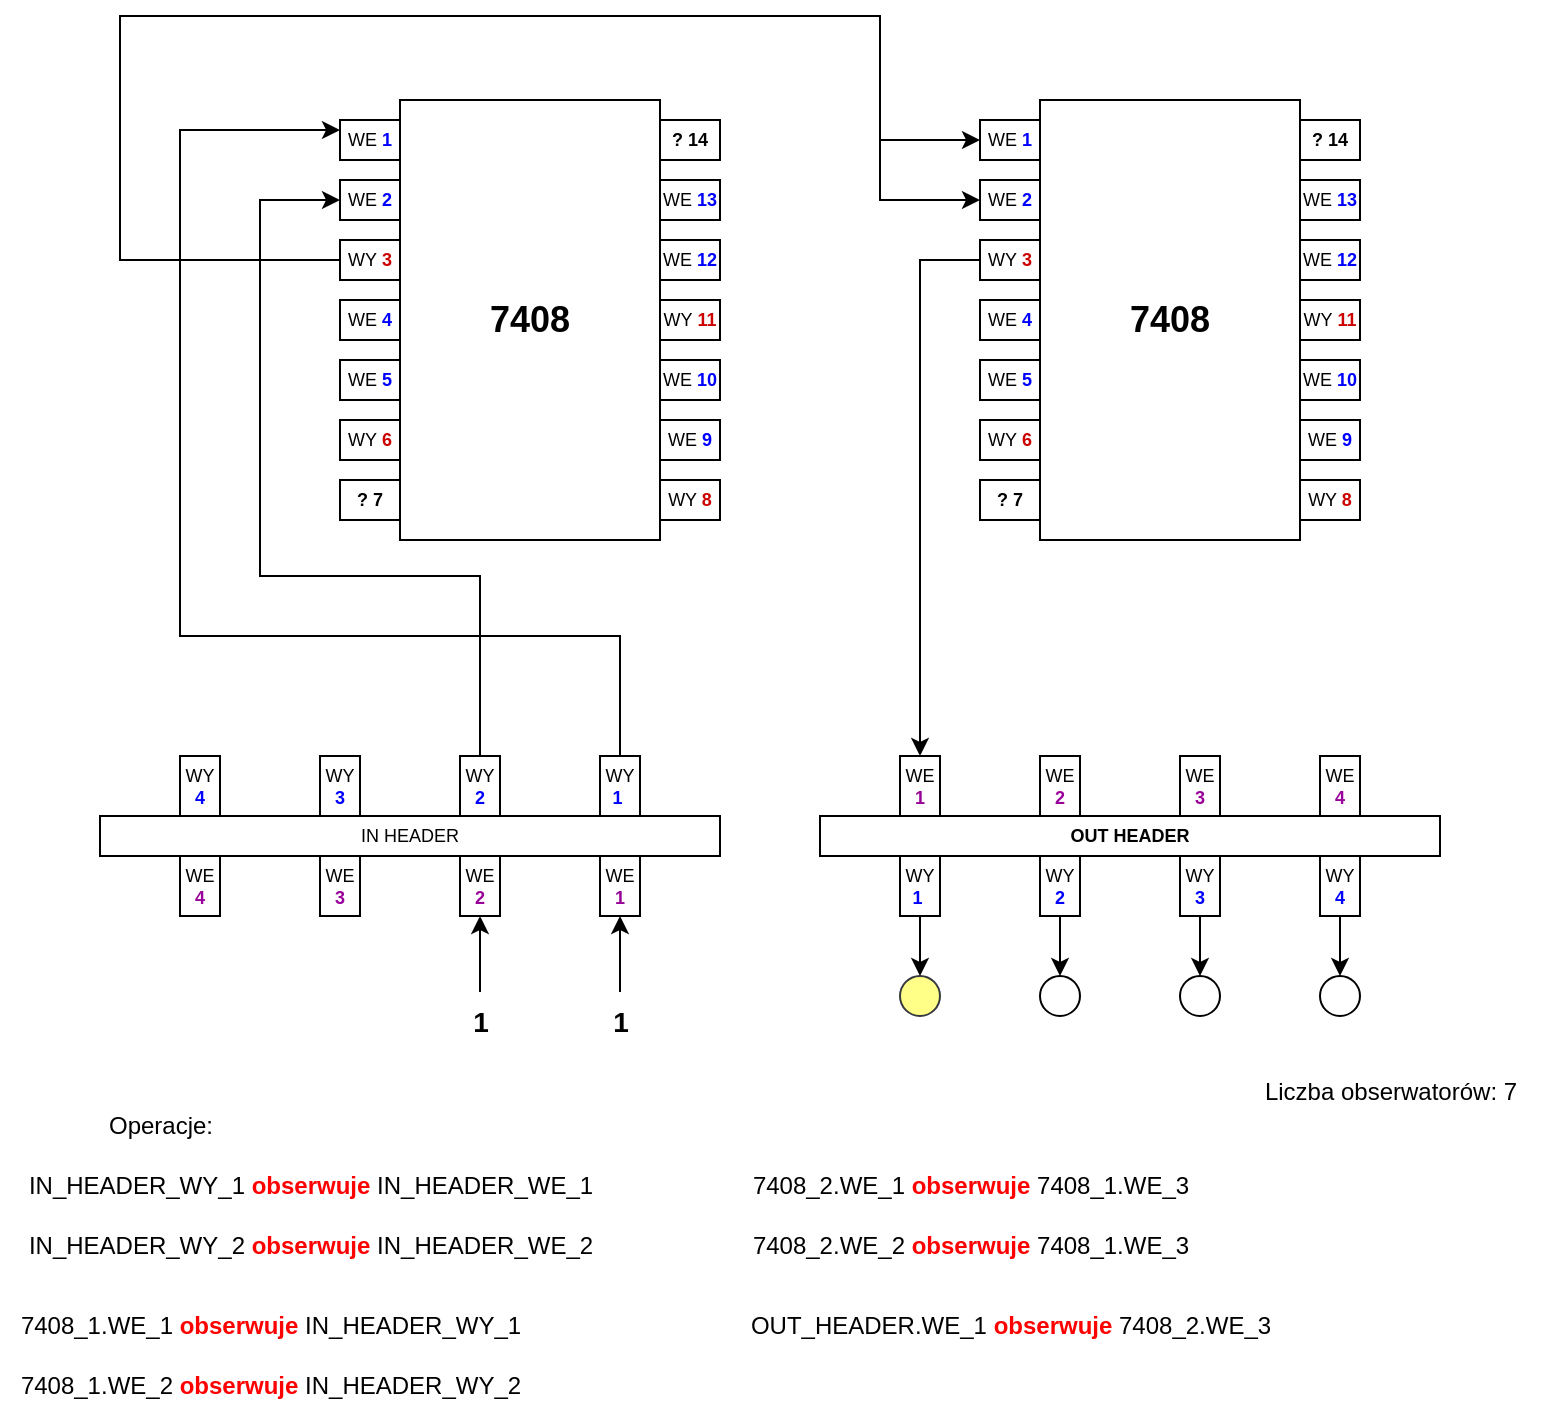 <mxfile version="22.1.21" type="device">
  <diagram name="Strona-1" id="dhNF4yKHNZhkKcDFoAvG">
    <mxGraphModel dx="1301" dy="703" grid="1" gridSize="10" guides="1" tooltips="1" connect="1" arrows="1" fold="1" page="1" pageScale="1" pageWidth="827" pageHeight="583" math="0" shadow="0">
      <root>
        <mxCell id="0" />
        <mxCell id="1" parent="0" />
        <mxCell id="YJdASqGVO-Dj_zcLvEhb-35" value="" style="group" vertex="1" connectable="0" parent="1">
          <mxGeometry x="200" y="72" width="190" height="220" as="geometry" />
        </mxCell>
        <mxCell id="YJdASqGVO-Dj_zcLvEhb-36" value="&lt;font style=&quot;font-size: 18px;&quot;&gt;&lt;b&gt;7408&lt;/b&gt;&lt;/font&gt;" style="rounded=0;whiteSpace=wrap;html=1;fontSize=9;" vertex="1" parent="YJdASqGVO-Dj_zcLvEhb-35">
          <mxGeometry x="30" width="130" height="220" as="geometry" />
        </mxCell>
        <mxCell id="YJdASqGVO-Dj_zcLvEhb-37" value="&lt;font style=&quot;font-size: 9px;&quot;&gt;WE &lt;font color=&quot;#0000ff&quot; style=&quot;font-size: 9px;&quot;&gt;&lt;b style=&quot;font-size: 9px;&quot;&gt;1&lt;/b&gt;&lt;/font&gt;&lt;/font&gt;" style="rounded=0;whiteSpace=wrap;html=1;fontSize=9;" vertex="1" parent="YJdASqGVO-Dj_zcLvEhb-35">
          <mxGeometry y="10" width="30" height="20" as="geometry" />
        </mxCell>
        <mxCell id="YJdASqGVO-Dj_zcLvEhb-38" value="WE &lt;font color=&quot;#0000ff&quot; style=&quot;font-size: 9px;&quot;&gt;&lt;b style=&quot;font-size: 9px;&quot;&gt;2&lt;/b&gt;&lt;/font&gt;" style="rounded=0;whiteSpace=wrap;html=1;fontSize=9;" vertex="1" parent="YJdASqGVO-Dj_zcLvEhb-35">
          <mxGeometry y="40" width="30" height="20" as="geometry" />
        </mxCell>
        <mxCell id="YJdASqGVO-Dj_zcLvEhb-39" value="WY&amp;nbsp;&lt;font color=&quot;#cc0000&quot; style=&quot;font-size: 9px;&quot;&gt;&lt;b style=&quot;font-size: 9px;&quot;&gt;3&lt;/b&gt;&lt;/font&gt;" style="rounded=0;whiteSpace=wrap;html=1;fontSize=9;" vertex="1" parent="YJdASqGVO-Dj_zcLvEhb-35">
          <mxGeometry y="70" width="30" height="20" as="geometry" />
        </mxCell>
        <mxCell id="YJdASqGVO-Dj_zcLvEhb-40" value="WE &lt;font color=&quot;#0000ff&quot; style=&quot;font-size: 9px;&quot;&gt;&lt;b style=&quot;font-size: 9px;&quot;&gt;4&lt;/b&gt;&lt;/font&gt;" style="rounded=0;whiteSpace=wrap;html=1;fontSize=9;" vertex="1" parent="YJdASqGVO-Dj_zcLvEhb-35">
          <mxGeometry y="100" width="30" height="20" as="geometry" />
        </mxCell>
        <mxCell id="YJdASqGVO-Dj_zcLvEhb-41" value="WE &lt;font color=&quot;#0000ff&quot; style=&quot;font-size: 9px;&quot;&gt;&lt;b style=&quot;font-size: 9px;&quot;&gt;5&lt;/b&gt;&lt;/font&gt;" style="rounded=0;whiteSpace=wrap;html=1;fontSize=9;" vertex="1" parent="YJdASqGVO-Dj_zcLvEhb-35">
          <mxGeometry y="130" width="30" height="20" as="geometry" />
        </mxCell>
        <mxCell id="YJdASqGVO-Dj_zcLvEhb-42" value="WY&amp;nbsp;&lt;font color=&quot;#cc0000&quot; style=&quot;font-size: 9px;&quot;&gt;&lt;b style=&quot;font-size: 9px;&quot;&gt;6&lt;/b&gt;&lt;/font&gt;" style="rounded=0;whiteSpace=wrap;html=1;fontSize=9;" vertex="1" parent="YJdASqGVO-Dj_zcLvEhb-35">
          <mxGeometry y="160" width="30" height="20" as="geometry" />
        </mxCell>
        <mxCell id="YJdASqGVO-Dj_zcLvEhb-43" value="&lt;b&gt;? 14&lt;/b&gt;" style="rounded=0;whiteSpace=wrap;html=1;fontSize=9;" vertex="1" parent="YJdASqGVO-Dj_zcLvEhb-35">
          <mxGeometry x="160" y="10" width="30" height="20" as="geometry" />
        </mxCell>
        <mxCell id="YJdASqGVO-Dj_zcLvEhb-44" value="&lt;b&gt;? 7&lt;/b&gt;" style="rounded=0;whiteSpace=wrap;html=1;fontSize=9;" vertex="1" parent="YJdASqGVO-Dj_zcLvEhb-35">
          <mxGeometry y="190" width="30" height="20" as="geometry" />
        </mxCell>
        <mxCell id="YJdASqGVO-Dj_zcLvEhb-45" value="WE&amp;nbsp;&lt;font color=&quot;#0000ff&quot; style=&quot;border-color: var(--border-color);&quot;&gt;&lt;b style=&quot;border-color: var(--border-color);&quot;&gt;13&lt;/b&gt;&lt;/font&gt;" style="rounded=0;whiteSpace=wrap;html=1;fontSize=9;" vertex="1" parent="YJdASqGVO-Dj_zcLvEhb-35">
          <mxGeometry x="160" y="40" width="30" height="20" as="geometry" />
        </mxCell>
        <mxCell id="YJdASqGVO-Dj_zcLvEhb-46" value="WE&amp;nbsp;&lt;font color=&quot;#0000ff&quot; style=&quot;border-color: var(--border-color);&quot;&gt;&lt;b style=&quot;border-color: var(--border-color);&quot;&gt;12&lt;/b&gt;&lt;/font&gt;" style="rounded=0;whiteSpace=wrap;html=1;fontSize=9;" vertex="1" parent="YJdASqGVO-Dj_zcLvEhb-35">
          <mxGeometry x="160" y="70" width="30" height="20" as="geometry" />
        </mxCell>
        <mxCell id="YJdASqGVO-Dj_zcLvEhb-47" value="WY&amp;nbsp;&lt;font style=&quot;border-color: var(--border-color);&quot; color=&quot;#cc0000&quot;&gt;&lt;b style=&quot;border-color: var(--border-color);&quot;&gt;11&lt;/b&gt;&lt;/font&gt;" style="rounded=0;whiteSpace=wrap;html=1;fontSize=9;" vertex="1" parent="YJdASqGVO-Dj_zcLvEhb-35">
          <mxGeometry x="160" y="100" width="30" height="20" as="geometry" />
        </mxCell>
        <mxCell id="YJdASqGVO-Dj_zcLvEhb-48" value="WE&amp;nbsp;&lt;b style=&quot;&quot;&gt;&lt;font color=&quot;#0000ff&quot;&gt;10&lt;/font&gt;&lt;/b&gt;" style="rounded=0;whiteSpace=wrap;html=1;fontSize=9;" vertex="1" parent="YJdASqGVO-Dj_zcLvEhb-35">
          <mxGeometry x="160" y="130" width="30" height="20" as="geometry" />
        </mxCell>
        <mxCell id="YJdASqGVO-Dj_zcLvEhb-49" value="WE&amp;nbsp;&lt;b style=&quot;&quot;&gt;&lt;font color=&quot;#0000ff&quot;&gt;9&lt;/font&gt;&lt;/b&gt;" style="rounded=0;whiteSpace=wrap;html=1;fontSize=9;" vertex="1" parent="YJdASqGVO-Dj_zcLvEhb-35">
          <mxGeometry x="160" y="160" width="30" height="20" as="geometry" />
        </mxCell>
        <mxCell id="YJdASqGVO-Dj_zcLvEhb-50" value="WY &lt;font color=&quot;#cc0000&quot;&gt;&lt;b&gt;8&lt;/b&gt;&lt;/font&gt;" style="rounded=0;whiteSpace=wrap;html=1;fontSize=9;" vertex="1" parent="YJdASqGVO-Dj_zcLvEhb-35">
          <mxGeometry x="160" y="190" width="30" height="20" as="geometry" />
        </mxCell>
        <mxCell id="YJdASqGVO-Dj_zcLvEhb-74" value="" style="group;direction=west;rotation=-180;" vertex="1" connectable="0" parent="1">
          <mxGeometry x="80" y="400" width="310" height="80" as="geometry" />
        </mxCell>
        <mxCell id="YJdASqGVO-Dj_zcLvEhb-34" value="" style="group;direction=west;rotation=-180;" vertex="1" connectable="0" parent="YJdASqGVO-Dj_zcLvEhb-74">
          <mxGeometry y="30" width="310" height="50" as="geometry" />
        </mxCell>
        <mxCell id="YJdASqGVO-Dj_zcLvEhb-28" value="IN HEADER" style="rounded=0;whiteSpace=wrap;html=1;fontSize=9;direction=west;rotation=0;" vertex="1" parent="YJdASqGVO-Dj_zcLvEhb-34">
          <mxGeometry width="310" height="20" as="geometry" />
        </mxCell>
        <mxCell id="YJdASqGVO-Dj_zcLvEhb-29" value="WE&lt;br&gt;&amp;nbsp;&lt;font style=&quot;&quot; color=&quot;#990099&quot;&gt;&lt;b&gt;1&lt;/b&gt;&lt;/font&gt;&amp;nbsp;" style="rounded=0;whiteSpace=wrap;html=1;fontSize=9;direction=west;rotation=0;" vertex="1" parent="YJdASqGVO-Dj_zcLvEhb-34">
          <mxGeometry x="250" y="20" width="20" height="30" as="geometry" />
        </mxCell>
        <mxCell id="YJdASqGVO-Dj_zcLvEhb-30" value="WE&lt;br&gt;&amp;nbsp;&lt;font color=&quot;#990099&quot;&gt;&lt;b&gt;3&lt;/b&gt;&lt;/font&gt;&amp;nbsp;" style="rounded=0;whiteSpace=wrap;html=1;fontSize=9;direction=west;rotation=0;" vertex="1" parent="YJdASqGVO-Dj_zcLvEhb-34">
          <mxGeometry x="110" y="20" width="20" height="30" as="geometry" />
        </mxCell>
        <mxCell id="YJdASqGVO-Dj_zcLvEhb-31" value="WE&lt;br&gt;&amp;nbsp;&lt;font style=&quot;border-color: var(--border-color);&quot; color=&quot;#990099&quot;&gt;&lt;b&gt;4&lt;/b&gt;&lt;/font&gt;&amp;nbsp;" style="rounded=0;whiteSpace=wrap;html=1;fontSize=9;direction=west;rotation=0;" vertex="1" parent="YJdASqGVO-Dj_zcLvEhb-34">
          <mxGeometry x="40" y="20" width="20" height="30" as="geometry" />
        </mxCell>
        <mxCell id="YJdASqGVO-Dj_zcLvEhb-32" value="WE&lt;br&gt;&amp;nbsp;&lt;font color=&quot;#990099&quot;&gt;&lt;b&gt;2&lt;/b&gt;&lt;/font&gt;&amp;nbsp;" style="rounded=0;whiteSpace=wrap;html=1;fontSize=9;direction=west;rotation=0;" vertex="1" parent="YJdASqGVO-Dj_zcLvEhb-34">
          <mxGeometry x="180" y="20" width="20" height="30" as="geometry" />
        </mxCell>
        <mxCell id="YJdASqGVO-Dj_zcLvEhb-63" value="WY &lt;b style=&quot;&quot;&gt;&lt;font color=&quot;#0000ff&quot;&gt;1&lt;/font&gt;&lt;/b&gt;&amp;nbsp;" style="rounded=0;whiteSpace=wrap;html=1;fontSize=9;direction=west;rotation=0;" vertex="1" parent="YJdASqGVO-Dj_zcLvEhb-74">
          <mxGeometry x="250" width="20" height="30" as="geometry" />
        </mxCell>
        <mxCell id="YJdASqGVO-Dj_zcLvEhb-64" value="WY&lt;br&gt;&amp;nbsp;&lt;font color=&quot;#0000ff&quot;&gt;&lt;b&gt;2&lt;/b&gt;&lt;/font&gt;&amp;nbsp;" style="rounded=0;whiteSpace=wrap;html=1;fontSize=9;direction=west;rotation=0;" vertex="1" parent="YJdASqGVO-Dj_zcLvEhb-74">
          <mxGeometry x="180" width="20" height="30" as="geometry" />
        </mxCell>
        <mxCell id="YJdASqGVO-Dj_zcLvEhb-65" value="WY&lt;br&gt;&amp;nbsp;&lt;font color=&quot;#0000ff&quot;&gt;&lt;b&gt;3&lt;/b&gt;&lt;/font&gt;&amp;nbsp;" style="rounded=0;whiteSpace=wrap;html=1;fontSize=9;direction=west;rotation=0;" vertex="1" parent="YJdASqGVO-Dj_zcLvEhb-74">
          <mxGeometry x="110" width="20" height="30" as="geometry" />
        </mxCell>
        <mxCell id="YJdASqGVO-Dj_zcLvEhb-66" value="WY&lt;br&gt;&amp;nbsp;&lt;font color=&quot;#0000ff&quot;&gt;&lt;b&gt;4&lt;/b&gt;&lt;/font&gt;&amp;nbsp;" style="rounded=0;whiteSpace=wrap;html=1;fontSize=9;direction=west;rotation=0;" vertex="1" parent="YJdASqGVO-Dj_zcLvEhb-74">
          <mxGeometry x="40" width="20" height="30" as="geometry" />
        </mxCell>
        <mxCell id="YJdASqGVO-Dj_zcLvEhb-75" value="" style="group" vertex="1" connectable="0" parent="1">
          <mxGeometry x="440" y="400" width="310" height="80" as="geometry" />
        </mxCell>
        <mxCell id="YJdASqGVO-Dj_zcLvEhb-76" value="" style="group" vertex="1" connectable="0" parent="YJdASqGVO-Dj_zcLvEhb-75">
          <mxGeometry width="310" height="50" as="geometry" />
        </mxCell>
        <mxCell id="YJdASqGVO-Dj_zcLvEhb-77" value="&lt;b&gt;OUT HEADER&lt;/b&gt;" style="rounded=0;whiteSpace=wrap;html=1;fontSize=9;" vertex="1" parent="YJdASqGVO-Dj_zcLvEhb-76">
          <mxGeometry y="30" width="310" height="20" as="geometry" />
        </mxCell>
        <mxCell id="YJdASqGVO-Dj_zcLvEhb-78" value="WE&lt;br&gt;&amp;nbsp;&lt;font style=&quot;&quot; color=&quot;#990099&quot;&gt;&lt;b&gt;1&lt;/b&gt;&lt;/font&gt;&amp;nbsp;" style="rounded=0;whiteSpace=wrap;html=1;fontSize=9;" vertex="1" parent="YJdASqGVO-Dj_zcLvEhb-76">
          <mxGeometry x="40" width="20" height="30" as="geometry" />
        </mxCell>
        <mxCell id="YJdASqGVO-Dj_zcLvEhb-79" value="WE&lt;br&gt;&amp;nbsp;&lt;font color=&quot;#990099&quot;&gt;&lt;b&gt;3&lt;/b&gt;&lt;/font&gt;&amp;nbsp;" style="rounded=0;whiteSpace=wrap;html=1;fontSize=9;" vertex="1" parent="YJdASqGVO-Dj_zcLvEhb-76">
          <mxGeometry x="180" width="20" height="30" as="geometry" />
        </mxCell>
        <mxCell id="YJdASqGVO-Dj_zcLvEhb-80" value="WE&lt;br&gt;&amp;nbsp;&lt;font style=&quot;border-color: var(--border-color);&quot; color=&quot;#990099&quot;&gt;&lt;b&gt;4&lt;/b&gt;&lt;/font&gt;&amp;nbsp;" style="rounded=0;whiteSpace=wrap;html=1;fontSize=9;" vertex="1" parent="YJdASqGVO-Dj_zcLvEhb-76">
          <mxGeometry x="250" width="20" height="30" as="geometry" />
        </mxCell>
        <mxCell id="YJdASqGVO-Dj_zcLvEhb-81" value="WE&lt;br&gt;&amp;nbsp;&lt;font color=&quot;#990099&quot;&gt;&lt;b&gt;2&lt;/b&gt;&lt;/font&gt;&amp;nbsp;" style="rounded=0;whiteSpace=wrap;html=1;fontSize=9;" vertex="1" parent="YJdASqGVO-Dj_zcLvEhb-76">
          <mxGeometry x="110" width="20" height="30" as="geometry" />
        </mxCell>
        <mxCell id="YJdASqGVO-Dj_zcLvEhb-82" value="WY &lt;b style=&quot;&quot;&gt;&lt;font color=&quot;#0000ff&quot;&gt;1&lt;/font&gt;&lt;/b&gt;&amp;nbsp;" style="rounded=0;whiteSpace=wrap;html=1;fontSize=9;" vertex="1" parent="YJdASqGVO-Dj_zcLvEhb-75">
          <mxGeometry x="40" y="50" width="20" height="30" as="geometry" />
        </mxCell>
        <mxCell id="YJdASqGVO-Dj_zcLvEhb-83" value="WY&lt;br&gt;&amp;nbsp;&lt;font color=&quot;#0000ff&quot;&gt;&lt;b&gt;2&lt;/b&gt;&lt;/font&gt;&amp;nbsp;" style="rounded=0;whiteSpace=wrap;html=1;fontSize=9;" vertex="1" parent="YJdASqGVO-Dj_zcLvEhb-75">
          <mxGeometry x="110" y="50" width="20" height="30" as="geometry" />
        </mxCell>
        <mxCell id="YJdASqGVO-Dj_zcLvEhb-84" value="WY&lt;br&gt;&amp;nbsp;&lt;font color=&quot;#0000ff&quot;&gt;&lt;b&gt;3&lt;/b&gt;&lt;/font&gt;&amp;nbsp;" style="rounded=0;whiteSpace=wrap;html=1;fontSize=9;" vertex="1" parent="YJdASqGVO-Dj_zcLvEhb-75">
          <mxGeometry x="180" y="50" width="20" height="30" as="geometry" />
        </mxCell>
        <mxCell id="YJdASqGVO-Dj_zcLvEhb-85" value="WY&lt;br&gt;&amp;nbsp;&lt;font color=&quot;#0000ff&quot;&gt;&lt;b&gt;4&lt;/b&gt;&lt;/font&gt;&amp;nbsp;" style="rounded=0;whiteSpace=wrap;html=1;fontSize=9;" vertex="1" parent="YJdASqGVO-Dj_zcLvEhb-75">
          <mxGeometry x="250" y="50" width="20" height="30" as="geometry" />
        </mxCell>
        <mxCell id="YJdASqGVO-Dj_zcLvEhb-86" value="" style="ellipse;whiteSpace=wrap;html=1;aspect=fixed;labelBackgroundColor=#FFFF33;labelBorderColor=#FFFF33;fillColor=#ffff88;strokeColor=#36393d;" vertex="1" parent="1">
          <mxGeometry x="480" y="510" width="20" height="20" as="geometry" />
        </mxCell>
        <mxCell id="YJdASqGVO-Dj_zcLvEhb-87" value="" style="ellipse;whiteSpace=wrap;html=1;aspect=fixed;" vertex="1" parent="1">
          <mxGeometry x="550" y="510" width="20" height="20" as="geometry" />
        </mxCell>
        <mxCell id="YJdASqGVO-Dj_zcLvEhb-88" value="" style="ellipse;whiteSpace=wrap;html=1;aspect=fixed;" vertex="1" parent="1">
          <mxGeometry x="620" y="510" width="20" height="20" as="geometry" />
        </mxCell>
        <mxCell id="YJdASqGVO-Dj_zcLvEhb-89" value="" style="ellipse;whiteSpace=wrap;html=1;aspect=fixed;" vertex="1" parent="1">
          <mxGeometry x="690" y="510" width="20" height="20" as="geometry" />
        </mxCell>
        <mxCell id="YJdASqGVO-Dj_zcLvEhb-92" style="edgeStyle=orthogonalEdgeStyle;rounded=0;orthogonalLoop=1;jettySize=auto;html=1;" edge="1" parent="1" source="YJdASqGVO-Dj_zcLvEhb-83" target="YJdASqGVO-Dj_zcLvEhb-87">
          <mxGeometry relative="1" as="geometry" />
        </mxCell>
        <mxCell id="YJdASqGVO-Dj_zcLvEhb-93" style="edgeStyle=orthogonalEdgeStyle;rounded=0;orthogonalLoop=1;jettySize=auto;html=1;entryX=0.5;entryY=0;entryDx=0;entryDy=0;" edge="1" parent="1" source="YJdASqGVO-Dj_zcLvEhb-84" target="YJdASqGVO-Dj_zcLvEhb-88">
          <mxGeometry relative="1" as="geometry" />
        </mxCell>
        <mxCell id="YJdASqGVO-Dj_zcLvEhb-94" style="edgeStyle=orthogonalEdgeStyle;rounded=0;orthogonalLoop=1;jettySize=auto;html=1;entryX=0.5;entryY=0;entryDx=0;entryDy=0;" edge="1" parent="1" source="YJdASqGVO-Dj_zcLvEhb-85" target="YJdASqGVO-Dj_zcLvEhb-89">
          <mxGeometry relative="1" as="geometry" />
        </mxCell>
        <mxCell id="YJdASqGVO-Dj_zcLvEhb-96" style="edgeStyle=orthogonalEdgeStyle;rounded=0;orthogonalLoop=1;jettySize=auto;html=1;entryX=0.5;entryY=0;entryDx=0;entryDy=0;" edge="1" parent="1" source="YJdASqGVO-Dj_zcLvEhb-82" target="YJdASqGVO-Dj_zcLvEhb-86">
          <mxGeometry relative="1" as="geometry" />
        </mxCell>
        <mxCell id="YJdASqGVO-Dj_zcLvEhb-102" style="edgeStyle=orthogonalEdgeStyle;rounded=0;orthogonalLoop=1;jettySize=auto;html=1;entryX=0.5;entryY=0;entryDx=0;entryDy=0;" edge="1" parent="1" source="YJdASqGVO-Dj_zcLvEhb-100" target="YJdASqGVO-Dj_zcLvEhb-32">
          <mxGeometry relative="1" as="geometry" />
        </mxCell>
        <mxCell id="YJdASqGVO-Dj_zcLvEhb-100" value="1" style="text;html=1;align=center;verticalAlign=middle;resizable=0;points=[];autosize=1;strokeColor=none;fillColor=none;fontStyle=1;fontSize=14;" vertex="1" parent="1">
          <mxGeometry x="255" y="518" width="30" height="30" as="geometry" />
        </mxCell>
        <mxCell id="YJdASqGVO-Dj_zcLvEhb-104" style="edgeStyle=orthogonalEdgeStyle;rounded=0;orthogonalLoop=1;jettySize=auto;html=1;entryX=0.5;entryY=0;entryDx=0;entryDy=0;" edge="1" parent="1" source="YJdASqGVO-Dj_zcLvEhb-101" target="YJdASqGVO-Dj_zcLvEhb-29">
          <mxGeometry relative="1" as="geometry" />
        </mxCell>
        <mxCell id="YJdASqGVO-Dj_zcLvEhb-101" value="1" style="text;html=1;align=center;verticalAlign=middle;resizable=0;points=[];autosize=1;strokeColor=none;fillColor=none;fontStyle=1;fontSize=14;" vertex="1" parent="1">
          <mxGeometry x="325" y="518" width="30" height="30" as="geometry" />
        </mxCell>
        <mxCell id="YJdASqGVO-Dj_zcLvEhb-106" style="edgeStyle=orthogonalEdgeStyle;rounded=0;orthogonalLoop=1;jettySize=auto;html=1;" edge="1" parent="1" source="YJdASqGVO-Dj_zcLvEhb-63" target="YJdASqGVO-Dj_zcLvEhb-37">
          <mxGeometry relative="1" as="geometry">
            <mxPoint x="200" y="87" as="targetPoint" />
            <Array as="points">
              <mxPoint x="340" y="340" />
              <mxPoint x="120" y="340" />
              <mxPoint x="120" y="87" />
            </Array>
          </mxGeometry>
        </mxCell>
        <mxCell id="YJdASqGVO-Dj_zcLvEhb-107" style="edgeStyle=orthogonalEdgeStyle;rounded=0;orthogonalLoop=1;jettySize=auto;html=1;entryX=0;entryY=0.5;entryDx=0;entryDy=0;" edge="1" parent="1" source="YJdASqGVO-Dj_zcLvEhb-64" target="YJdASqGVO-Dj_zcLvEhb-38">
          <mxGeometry relative="1" as="geometry">
            <Array as="points">
              <mxPoint x="270" y="310" />
              <mxPoint x="160" y="310" />
              <mxPoint x="160" y="122" />
            </Array>
          </mxGeometry>
        </mxCell>
        <mxCell id="YJdASqGVO-Dj_zcLvEhb-124" value="" style="group" vertex="1" connectable="0" parent="1">
          <mxGeometry x="520" y="72" width="190" height="220" as="geometry" />
        </mxCell>
        <mxCell id="YJdASqGVO-Dj_zcLvEhb-125" value="&lt;font style=&quot;font-size: 18px;&quot;&gt;&lt;b&gt;7408&lt;/b&gt;&lt;/font&gt;" style="rounded=0;whiteSpace=wrap;html=1;fontSize=9;" vertex="1" parent="YJdASqGVO-Dj_zcLvEhb-124">
          <mxGeometry x="30" width="130" height="220" as="geometry" />
        </mxCell>
        <mxCell id="YJdASqGVO-Dj_zcLvEhb-126" value="&lt;font style=&quot;font-size: 9px;&quot;&gt;WE &lt;font color=&quot;#0000ff&quot; style=&quot;font-size: 9px;&quot;&gt;&lt;b style=&quot;font-size: 9px;&quot;&gt;1&lt;/b&gt;&lt;/font&gt;&lt;/font&gt;" style="rounded=0;whiteSpace=wrap;html=1;fontSize=9;" vertex="1" parent="YJdASqGVO-Dj_zcLvEhb-124">
          <mxGeometry y="10" width="30" height="20" as="geometry" />
        </mxCell>
        <mxCell id="YJdASqGVO-Dj_zcLvEhb-127" value="WE &lt;font color=&quot;#0000ff&quot; style=&quot;font-size: 9px;&quot;&gt;&lt;b style=&quot;font-size: 9px;&quot;&gt;2&lt;/b&gt;&lt;/font&gt;" style="rounded=0;whiteSpace=wrap;html=1;fontSize=9;" vertex="1" parent="YJdASqGVO-Dj_zcLvEhb-124">
          <mxGeometry y="40" width="30" height="20" as="geometry" />
        </mxCell>
        <mxCell id="YJdASqGVO-Dj_zcLvEhb-128" value="WY&amp;nbsp;&lt;font color=&quot;#cc0000&quot; style=&quot;font-size: 9px;&quot;&gt;&lt;b style=&quot;font-size: 9px;&quot;&gt;3&lt;/b&gt;&lt;/font&gt;" style="rounded=0;whiteSpace=wrap;html=1;fontSize=9;" vertex="1" parent="YJdASqGVO-Dj_zcLvEhb-124">
          <mxGeometry y="70" width="30" height="20" as="geometry" />
        </mxCell>
        <mxCell id="YJdASqGVO-Dj_zcLvEhb-129" value="WE &lt;font color=&quot;#0000ff&quot; style=&quot;font-size: 9px;&quot;&gt;&lt;b style=&quot;font-size: 9px;&quot;&gt;4&lt;/b&gt;&lt;/font&gt;" style="rounded=0;whiteSpace=wrap;html=1;fontSize=9;" vertex="1" parent="YJdASqGVO-Dj_zcLvEhb-124">
          <mxGeometry y="100" width="30" height="20" as="geometry" />
        </mxCell>
        <mxCell id="YJdASqGVO-Dj_zcLvEhb-130" value="WE &lt;font color=&quot;#0000ff&quot; style=&quot;font-size: 9px;&quot;&gt;&lt;b style=&quot;font-size: 9px;&quot;&gt;5&lt;/b&gt;&lt;/font&gt;" style="rounded=0;whiteSpace=wrap;html=1;fontSize=9;" vertex="1" parent="YJdASqGVO-Dj_zcLvEhb-124">
          <mxGeometry y="130" width="30" height="20" as="geometry" />
        </mxCell>
        <mxCell id="YJdASqGVO-Dj_zcLvEhb-131" value="WY&amp;nbsp;&lt;font color=&quot;#cc0000&quot; style=&quot;font-size: 9px;&quot;&gt;&lt;b style=&quot;font-size: 9px;&quot;&gt;6&lt;/b&gt;&lt;/font&gt;" style="rounded=0;whiteSpace=wrap;html=1;fontSize=9;" vertex="1" parent="YJdASqGVO-Dj_zcLvEhb-124">
          <mxGeometry y="160" width="30" height="20" as="geometry" />
        </mxCell>
        <mxCell id="YJdASqGVO-Dj_zcLvEhb-132" value="&lt;b&gt;? 14&lt;/b&gt;" style="rounded=0;whiteSpace=wrap;html=1;fontSize=9;" vertex="1" parent="YJdASqGVO-Dj_zcLvEhb-124">
          <mxGeometry x="160" y="10" width="30" height="20" as="geometry" />
        </mxCell>
        <mxCell id="YJdASqGVO-Dj_zcLvEhb-133" value="&lt;b&gt;? 7&lt;/b&gt;" style="rounded=0;whiteSpace=wrap;html=1;fontSize=9;" vertex="1" parent="YJdASqGVO-Dj_zcLvEhb-124">
          <mxGeometry y="190" width="30" height="20" as="geometry" />
        </mxCell>
        <mxCell id="YJdASqGVO-Dj_zcLvEhb-134" value="WE&amp;nbsp;&lt;font color=&quot;#0000ff&quot; style=&quot;border-color: var(--border-color);&quot;&gt;&lt;b style=&quot;border-color: var(--border-color);&quot;&gt;13&lt;/b&gt;&lt;/font&gt;" style="rounded=0;whiteSpace=wrap;html=1;fontSize=9;" vertex="1" parent="YJdASqGVO-Dj_zcLvEhb-124">
          <mxGeometry x="160" y="40" width="30" height="20" as="geometry" />
        </mxCell>
        <mxCell id="YJdASqGVO-Dj_zcLvEhb-135" value="WE&amp;nbsp;&lt;font color=&quot;#0000ff&quot; style=&quot;border-color: var(--border-color);&quot;&gt;&lt;b style=&quot;border-color: var(--border-color);&quot;&gt;12&lt;/b&gt;&lt;/font&gt;" style="rounded=0;whiteSpace=wrap;html=1;fontSize=9;" vertex="1" parent="YJdASqGVO-Dj_zcLvEhb-124">
          <mxGeometry x="160" y="70" width="30" height="20" as="geometry" />
        </mxCell>
        <mxCell id="YJdASqGVO-Dj_zcLvEhb-136" value="WY&amp;nbsp;&lt;font style=&quot;border-color: var(--border-color);&quot; color=&quot;#cc0000&quot;&gt;&lt;b style=&quot;border-color: var(--border-color);&quot;&gt;11&lt;/b&gt;&lt;/font&gt;" style="rounded=0;whiteSpace=wrap;html=1;fontSize=9;" vertex="1" parent="YJdASqGVO-Dj_zcLvEhb-124">
          <mxGeometry x="160" y="100" width="30" height="20" as="geometry" />
        </mxCell>
        <mxCell id="YJdASqGVO-Dj_zcLvEhb-137" value="WE&amp;nbsp;&lt;b style=&quot;&quot;&gt;&lt;font color=&quot;#0000ff&quot;&gt;10&lt;/font&gt;&lt;/b&gt;" style="rounded=0;whiteSpace=wrap;html=1;fontSize=9;" vertex="1" parent="YJdASqGVO-Dj_zcLvEhb-124">
          <mxGeometry x="160" y="130" width="30" height="20" as="geometry" />
        </mxCell>
        <mxCell id="YJdASqGVO-Dj_zcLvEhb-138" value="WE&amp;nbsp;&lt;b style=&quot;&quot;&gt;&lt;font color=&quot;#0000ff&quot;&gt;9&lt;/font&gt;&lt;/b&gt;" style="rounded=0;whiteSpace=wrap;html=1;fontSize=9;" vertex="1" parent="YJdASqGVO-Dj_zcLvEhb-124">
          <mxGeometry x="160" y="160" width="30" height="20" as="geometry" />
        </mxCell>
        <mxCell id="YJdASqGVO-Dj_zcLvEhb-139" value="WY &lt;font color=&quot;#cc0000&quot;&gt;&lt;b&gt;8&lt;/b&gt;&lt;/font&gt;" style="rounded=0;whiteSpace=wrap;html=1;fontSize=9;" vertex="1" parent="YJdASqGVO-Dj_zcLvEhb-124">
          <mxGeometry x="160" y="190" width="30" height="20" as="geometry" />
        </mxCell>
        <mxCell id="YJdASqGVO-Dj_zcLvEhb-141" style="edgeStyle=orthogonalEdgeStyle;rounded=0;orthogonalLoop=1;jettySize=auto;html=1;entryX=0;entryY=0.5;entryDx=0;entryDy=0;" edge="1" parent="1" source="YJdASqGVO-Dj_zcLvEhb-39" target="YJdASqGVO-Dj_zcLvEhb-126">
          <mxGeometry relative="1" as="geometry">
            <Array as="points">
              <mxPoint x="90" y="152" />
              <mxPoint x="90" y="30" />
              <mxPoint x="470" y="30" />
              <mxPoint x="470" y="92" />
            </Array>
          </mxGeometry>
        </mxCell>
        <mxCell id="YJdASqGVO-Dj_zcLvEhb-142" style="edgeStyle=orthogonalEdgeStyle;rounded=0;orthogonalLoop=1;jettySize=auto;html=1;entryX=0;entryY=0.5;entryDx=0;entryDy=0;" edge="1" parent="1" source="YJdASqGVO-Dj_zcLvEhb-39" target="YJdASqGVO-Dj_zcLvEhb-127">
          <mxGeometry relative="1" as="geometry">
            <Array as="points">
              <mxPoint x="90" y="152" />
              <mxPoint x="90" y="30" />
              <mxPoint x="470" y="30" />
              <mxPoint x="470" y="122" />
            </Array>
          </mxGeometry>
        </mxCell>
        <mxCell id="YJdASqGVO-Dj_zcLvEhb-143" style="edgeStyle=orthogonalEdgeStyle;rounded=0;orthogonalLoop=1;jettySize=auto;html=1;entryX=0.5;entryY=0;entryDx=0;entryDy=0;" edge="1" parent="1" source="YJdASqGVO-Dj_zcLvEhb-128" target="YJdASqGVO-Dj_zcLvEhb-78">
          <mxGeometry relative="1" as="geometry" />
        </mxCell>
        <mxCell id="YJdASqGVO-Dj_zcLvEhb-145" value="Operacje:" style="text;html=1;align=center;verticalAlign=middle;resizable=0;points=[];autosize=1;strokeColor=none;fillColor=none;" vertex="1" parent="1">
          <mxGeometry x="70" y="570" width="80" height="30" as="geometry" />
        </mxCell>
        <mxCell id="YJdASqGVO-Dj_zcLvEhb-146" value="7408_1.WE_1 &lt;b&gt;&lt;font color=&quot;#ff0000&quot;&gt;obserwuje &lt;/font&gt;&lt;/b&gt;IN_HEADER_WY_1" style="text;html=1;align=center;verticalAlign=middle;resizable=0;points=[];autosize=1;strokeColor=none;fillColor=none;" vertex="1" parent="1">
          <mxGeometry x="30" y="670" width="270" height="30" as="geometry" />
        </mxCell>
        <mxCell id="YJdASqGVO-Dj_zcLvEhb-148" value="7408_1.WE_2&amp;nbsp;&lt;b&gt;&lt;font color=&quot;#ff0000&quot;&gt;obserwuje &lt;/font&gt;&lt;/b&gt;IN_HEADER_WY_2" style="text;html=1;align=center;verticalAlign=middle;resizable=0;points=[];autosize=1;strokeColor=none;fillColor=none;" vertex="1" parent="1">
          <mxGeometry x="30" y="700" width="270" height="30" as="geometry" />
        </mxCell>
        <mxCell id="YJdASqGVO-Dj_zcLvEhb-150" value="IN_HEADER_WY_2&amp;nbsp;&lt;b&gt;&lt;font color=&quot;#ff0000&quot;&gt;obserwuje &lt;/font&gt;&lt;/b&gt;IN_HEADER_WE_2" style="text;html=1;align=center;verticalAlign=middle;resizable=0;points=[];autosize=1;strokeColor=none;fillColor=none;" vertex="1" parent="1">
          <mxGeometry x="30" y="630" width="310" height="30" as="geometry" />
        </mxCell>
        <mxCell id="YJdASqGVO-Dj_zcLvEhb-151" value="IN_HEADER_WY_1&amp;nbsp;&lt;b&gt;&lt;font color=&quot;#ff0000&quot;&gt;obserwuje &lt;/font&gt;&lt;/b&gt;IN_HEADER_WE_1" style="text;html=1;align=center;verticalAlign=middle;resizable=0;points=[];autosize=1;strokeColor=none;fillColor=none;" vertex="1" parent="1">
          <mxGeometry x="30" y="600" width="310" height="30" as="geometry" />
        </mxCell>
        <mxCell id="YJdASqGVO-Dj_zcLvEhb-152" value="7408_2.WE_1 &lt;b&gt;&lt;font color=&quot;#ff0000&quot;&gt;obserwuje&amp;nbsp;&lt;/font&gt;&lt;/b&gt;7408_1.WE_3" style="text;html=1;align=center;verticalAlign=middle;resizable=0;points=[];autosize=1;strokeColor=none;fillColor=none;" vertex="1" parent="1">
          <mxGeometry x="395" y="600" width="240" height="30" as="geometry" />
        </mxCell>
        <mxCell id="YJdASqGVO-Dj_zcLvEhb-154" value="7408_2.WE_2&amp;nbsp;&lt;b&gt;&lt;font color=&quot;#ff0000&quot;&gt;obserwuje&amp;nbsp;&lt;/font&gt;&lt;/b&gt;7408_1.WE_3" style="text;html=1;align=center;verticalAlign=middle;resizable=0;points=[];autosize=1;strokeColor=none;fillColor=none;" vertex="1" parent="1">
          <mxGeometry x="395" y="630" width="240" height="30" as="geometry" />
        </mxCell>
        <mxCell id="YJdASqGVO-Dj_zcLvEhb-157" value="OUT_HEADER.WE_1&amp;nbsp;&lt;b&gt;&lt;font color=&quot;#ff0000&quot;&gt;obserwuje&amp;nbsp;&lt;/font&gt;&lt;/b&gt;7408_2.WE_3" style="text;html=1;align=center;verticalAlign=middle;resizable=0;points=[];autosize=1;strokeColor=none;fillColor=none;" vertex="1" parent="1">
          <mxGeometry x="395" y="670" width="280" height="30" as="geometry" />
        </mxCell>
        <mxCell id="YJdASqGVO-Dj_zcLvEhb-158" value="Liczba obserwatorów: 7" style="text;html=1;align=center;verticalAlign=middle;resizable=0;points=[];autosize=1;strokeColor=none;fillColor=none;" vertex="1" parent="1">
          <mxGeometry x="650" y="553" width="150" height="30" as="geometry" />
        </mxCell>
      </root>
    </mxGraphModel>
  </diagram>
</mxfile>
